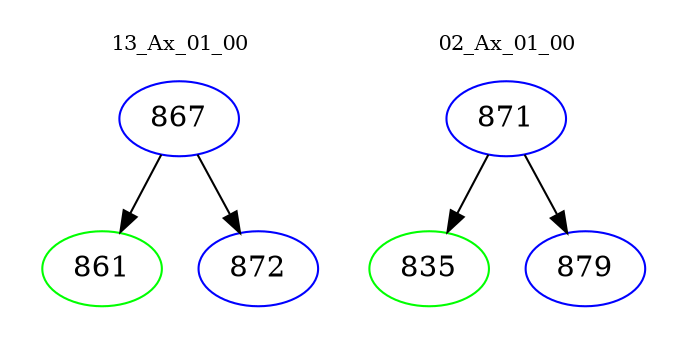 digraph{
subgraph cluster_0 {
color = white
label = "13_Ax_01_00";
fontsize=10;
T0_867 [label="867", color="blue"]
T0_867 -> T0_861 [color="black"]
T0_861 [label="861", color="green"]
T0_867 -> T0_872 [color="black"]
T0_872 [label="872", color="blue"]
}
subgraph cluster_1 {
color = white
label = "02_Ax_01_00";
fontsize=10;
T1_871 [label="871", color="blue"]
T1_871 -> T1_835 [color="black"]
T1_835 [label="835", color="green"]
T1_871 -> T1_879 [color="black"]
T1_879 [label="879", color="blue"]
}
}
